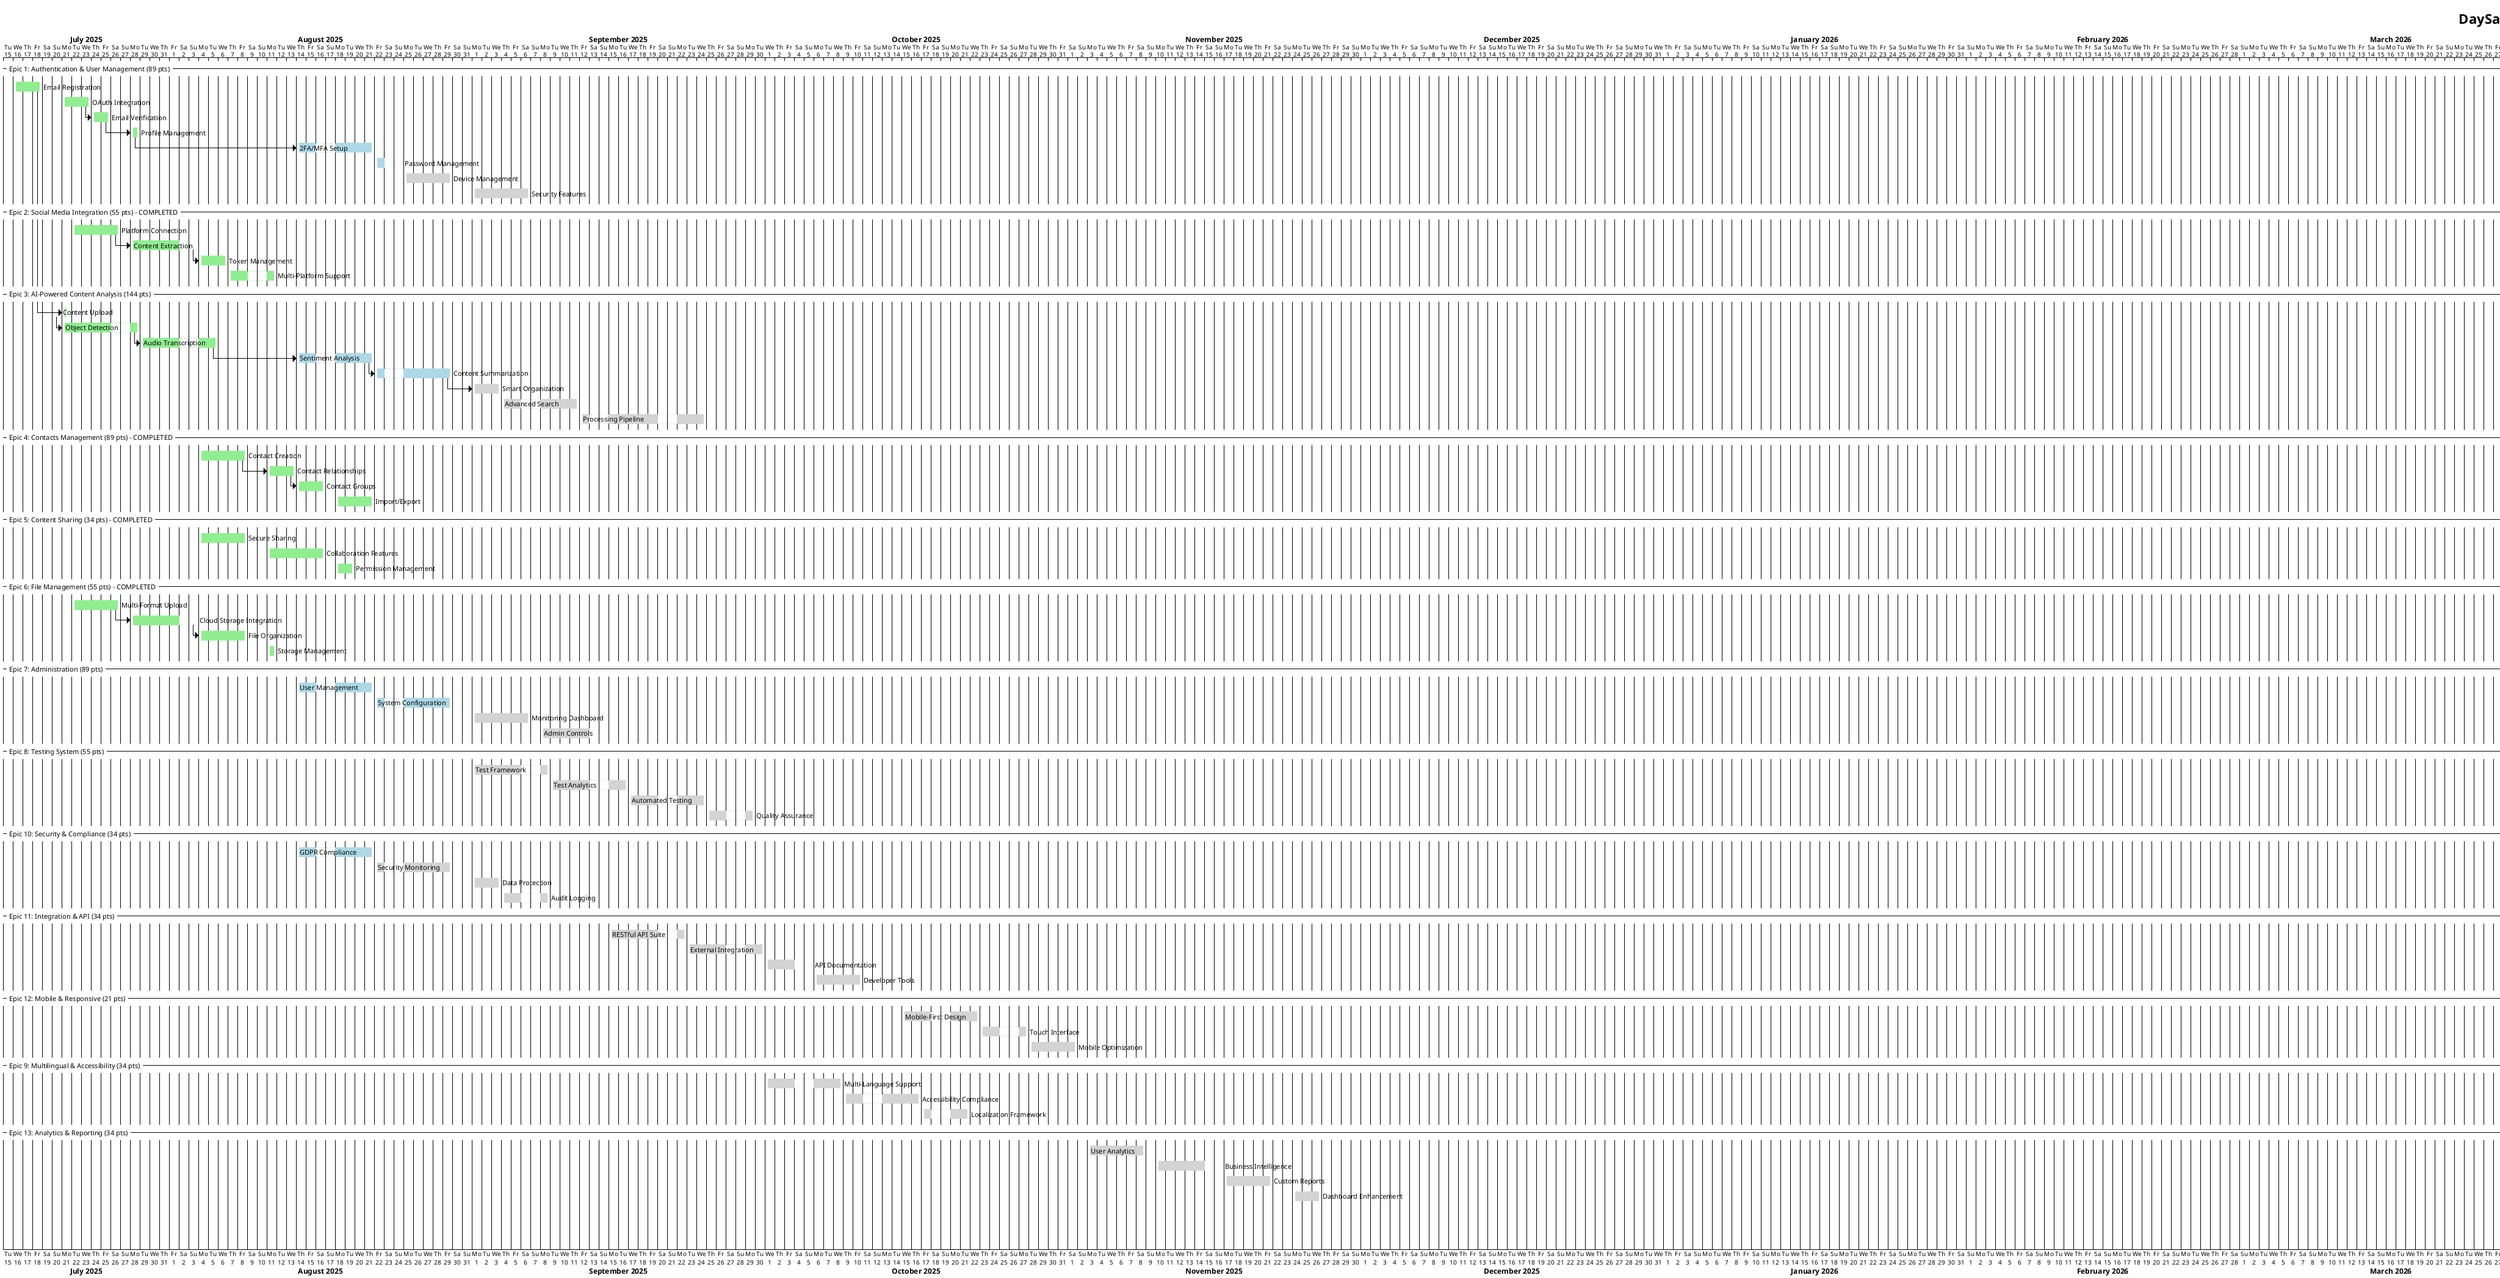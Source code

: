 @startgantt DaySave Development Gantt Chart
!theme plain
title DaySave v1.4.1 - Project Development Timeline

' Project settings
Project starts 2025-07-15
projectscale daily
saturday are closed
sunday are closed

' Phase 1: Foundation (July - August 2025)
-- Epic 1: Authentication & User Management (89 pts) --
[Email Registration] starts 2025-07-16 and ends 2025-07-18 and is colored in LightGreen
[OAuth Integration] starts 2025-07-19 and ends 2025-07-23 and is colored in LightGreen
[Email Verification] starts 2025-07-24 and ends 2025-07-25 and is colored in LightGreen
[Profile Management] starts 2025-07-26 and ends 2025-07-28 and is colored in LightGreen
[2FA/MFA Setup] starts 2025-08-14 and ends 2025-08-21 and is colored in LightBlue
[Password Management] starts 2025-08-22 and ends 2025-08-24 and is colored in LightBlue
[Device Management] starts 2025-08-25 and ends 2025-08-29 and is colored in LightGray
[Security Features] starts 2025-08-30 and ends 2025-09-06 and is colored in LightGray

-- Epic 2: Social Media Integration (55 pts) - COMPLETED --
[Platform Connection] starts 2025-07-22 and ends 2025-07-26 and is colored in LightGreen
[Content Extraction] starts 2025-07-27 and ends 2025-08-03 and is colored in LightGreen
[Token Management] starts 2025-08-04 and ends 2025-08-06 and is colored in LightGreen
[Multi-Platform Support] starts 2025-08-07 and ends 2025-08-11 and is colored in LightGreen

-- Epic 3: AI-Powered Content Analysis (144 pts) --
[Content Upload] starts 2025-07-16 and ends 2025-07-20 and is colored in LightGreen
[Object Detection] starts 2025-07-21 and ends 2025-07-28 and is colored in LightGreen
[Audio Transcription] starts 2025-07-29 and ends 2025-08-05 and is colored in LightGreen
[Sentiment Analysis] starts 2025-08-14 and ends 2025-08-21 and is colored in LightBlue
[Content Summarization] starts 2025-08-22 and ends 2025-08-29 and is colored in LightBlue
[Smart Organization] starts 2025-08-30 and ends 2025-09-03 and is colored in LightGray
[Advanced Search] starts 2025-09-04 and ends 2025-09-11 and is colored in LightGray
[Processing Pipeline] starts 2025-09-12 and ends 2025-09-24 and is colored in LightGray

-- Epic 4: Contacts Management (89 pts) - COMPLETED --
[Contact Creation] starts 2025-08-04 and ends 2025-08-08 and is colored in LightGreen
[Contact Relationships] starts 2025-08-09 and ends 2025-08-13 and is colored in LightGreen
[Contact Groups] starts 2025-08-14 and ends 2025-08-16 and is colored in LightGreen
[Import/Export] starts 2025-08-17 and ends 2025-08-21 and is colored in LightGreen

-- Epic 5: Content Sharing (34 pts) - COMPLETED --
[Secure Sharing] starts 2025-08-04 and ends 2025-08-08 and is colored in LightGreen
[Collaboration Features] starts 2025-08-09 and ends 2025-08-16 and is colored in LightGreen
[Permission Management] starts 2025-08-17 and ends 2025-08-19 and is colored in LightGreen

-- Epic 6: File Management (55 pts) - COMPLETED --
[Multi-Format Upload] starts 2025-07-22 and ends 2025-07-26 and is colored in LightGreen
[Cloud Storage Integration] starts 2025-07-27 and ends 2025-08-03 and is colored in LightGreen
[File Organization] starts 2025-08-04 and ends 2025-08-08 and is colored in LightGreen
[Storage Management] starts 2025-08-09 and ends 2025-08-11 and is colored in LightGreen

-- Epic 7: Administration (89 pts) --
[User Management] starts 2025-08-14 and ends 2025-08-21 and is colored in LightBlue
[System Configuration] starts 2025-08-22 and ends 2025-08-29 and is colored in LightBlue
[Monitoring Dashboard] starts 2025-08-30 and ends 2025-09-06 and is colored in LightGray
[Admin Controls] starts 2025-09-07 and ends 2025-09-14 and is colored in LightGray

-- Epic 8: Testing System (55 pts) --
[Test Framework] starts 2025-09-01 and ends 2025-09-08 and is colored in LightGray
[Test Analytics] starts 2025-09-09 and ends 2025-09-16 and is colored in LightGray
[Automated Testing] starts 2025-09-17 and ends 2025-09-24 and is colored in LightGray
[Quality Assurance] starts 2025-09-25 and ends 2025-09-29 and is colored in LightGray

-- Epic 10: Security & Compliance (34 pts) --
[GDPR Compliance] starts 2025-08-14 and ends 2025-08-21 and is colored in LightBlue
[Security Monitoring] starts 2025-08-22 and ends 2025-08-29 and is colored in LightGray
[Data Protection] starts 2025-08-30 and ends 2025-09-03 and is colored in LightGray
[Audit Logging] starts 2025-09-04 and ends 2025-09-08 and is colored in LightGray

-- Epic 11: Integration & API (34 pts) --
[RESTful API Suite] starts 2025-09-15 and ends 2025-09-22 and is colored in LightGray
[External Integration] starts 2025-09-23 and ends 2025-09-30 and is colored in LightGray
[API Documentation] starts 2025-10-01 and ends 2025-10-05 and is colored in LightGray
[Developer Tools] starts 2025-10-06 and ends 2025-10-10 and is colored in LightGray

-- Epic 12: Mobile & Responsive (21 pts) --
[Mobile-First Design] starts 2025-10-15 and ends 2025-10-22 and is colored in LightGray
[Touch Interface] starts 2025-10-23 and ends 2025-10-27 and is colored in LightGray
[Mobile Optimization] starts 2025-10-28 and ends 2025-11-01 and is colored in LightGray

-- Epic 9: Multilingual & Accessibility (34 pts) --
[Multi-Language Support] starts 2025-10-01 and ends 2025-10-08 and is colored in LightGray
[Accessibility Compliance] starts 2025-10-09 and ends 2025-10-16 and is colored in LightGray
[Localization Framework] starts 2025-10-17 and ends 2025-10-21 and is colored in LightGray

-- Epic 13: Analytics & Reporting (34 pts) --
[User Analytics] starts 2025-11-01 and ends 2025-11-08 and is colored in LightGray
[Business Intelligence] starts 2025-11-09 and ends 2025-11-16 and is colored in LightGray
[Custom Reports] starts 2025-11-17 and ends 2025-11-21 and is colored in LightGray
[Dashboard Enhancement] starts 2025-11-22 and ends 2025-11-26 and is colored in LightGray

' Release Milestones
[Release 1.0 MVP] happens 2026-06-30 and is colored in Gold
[Release 1.1 Enhanced] happens 2026-09-30 and is colored in Gold
[Release 1.2 Advanced] happens 2026-12-31 and is colored in Gold

' Dependencies
[OAuth Integration] -> [Email Verification]
[Email Verification] -> [Profile Management]
[Profile Management] -> [2FA/MFA Setup]
[Platform Connection] -> [Content Extraction]
[Content Extraction] -> [Token Management]
[Content Upload] -> [Object Detection]
[Object Detection] -> [Audio Transcription]
[Audio Transcription] -> [Sentiment Analysis]
[Sentiment Analysis] -> [Content Summarization]
[Multi-Format Upload] -> [Cloud Storage Integration]
[Cloud Storage Integration] -> [File Organization]
[Contact Creation] -> [Contact Relationships]
[Contact Relationships] -> [Contact Groups]

' Critical path
[Email Registration] -> [Content Upload]
[Audio Transcription] -> [Sentiment Analysis]
[Content Summarization] -> [Smart Organization]

@endgantt